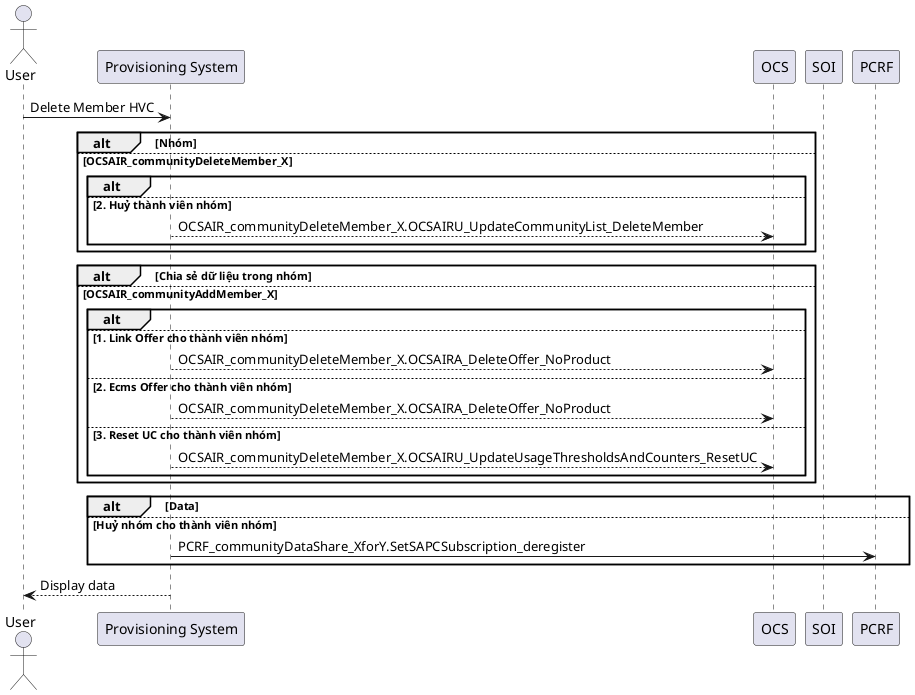 @startuml
actor User
participant "Provisioning System" as pro
participant "OCS" as ocs
participant "SOI" as soi
participant "PCRF" as pcrf

User -> pro: Delete Member HVC


alt Nhóm
    else OCSAIR_communityDeleteMember_X
    alt
        else 2. Huỷ thành viên nhóm
            pro -->ocs: OCSAIR_communityDeleteMember_X.OCSAIRU_UpdateCommunityList_DeleteMember
    end
end

alt Chia sẻ dữ liệu trong nhóm
else OCSAIR_communityAddMember_X
    alt
        else 1. Link Offer cho thành viên nhóm
            pro -->ocs: OCSAIR_communityDeleteMember_X.OCSAIRA_DeleteOffer_NoProduct
        else 2. Ecms Offer cho thành viên nhóm
                pro -->ocs: OCSAIR_communityDeleteMember_X.OCSAIRA_DeleteOffer_NoProduct
        else 3. Reset UC cho thành viên nhóm
            pro -->ocs: OCSAIR_communityDeleteMember_X.OCSAIRU_UpdateUsageThresholdsAndCounters_ResetUC
    end
end
alt Data
else Huỷ nhóm cho thành viên nhóm
pro -> pcrf: PCRF_communityDataShare_XforY.SetSAPCSubscription_deregister
end
pro --> User: Display data
@enduml
